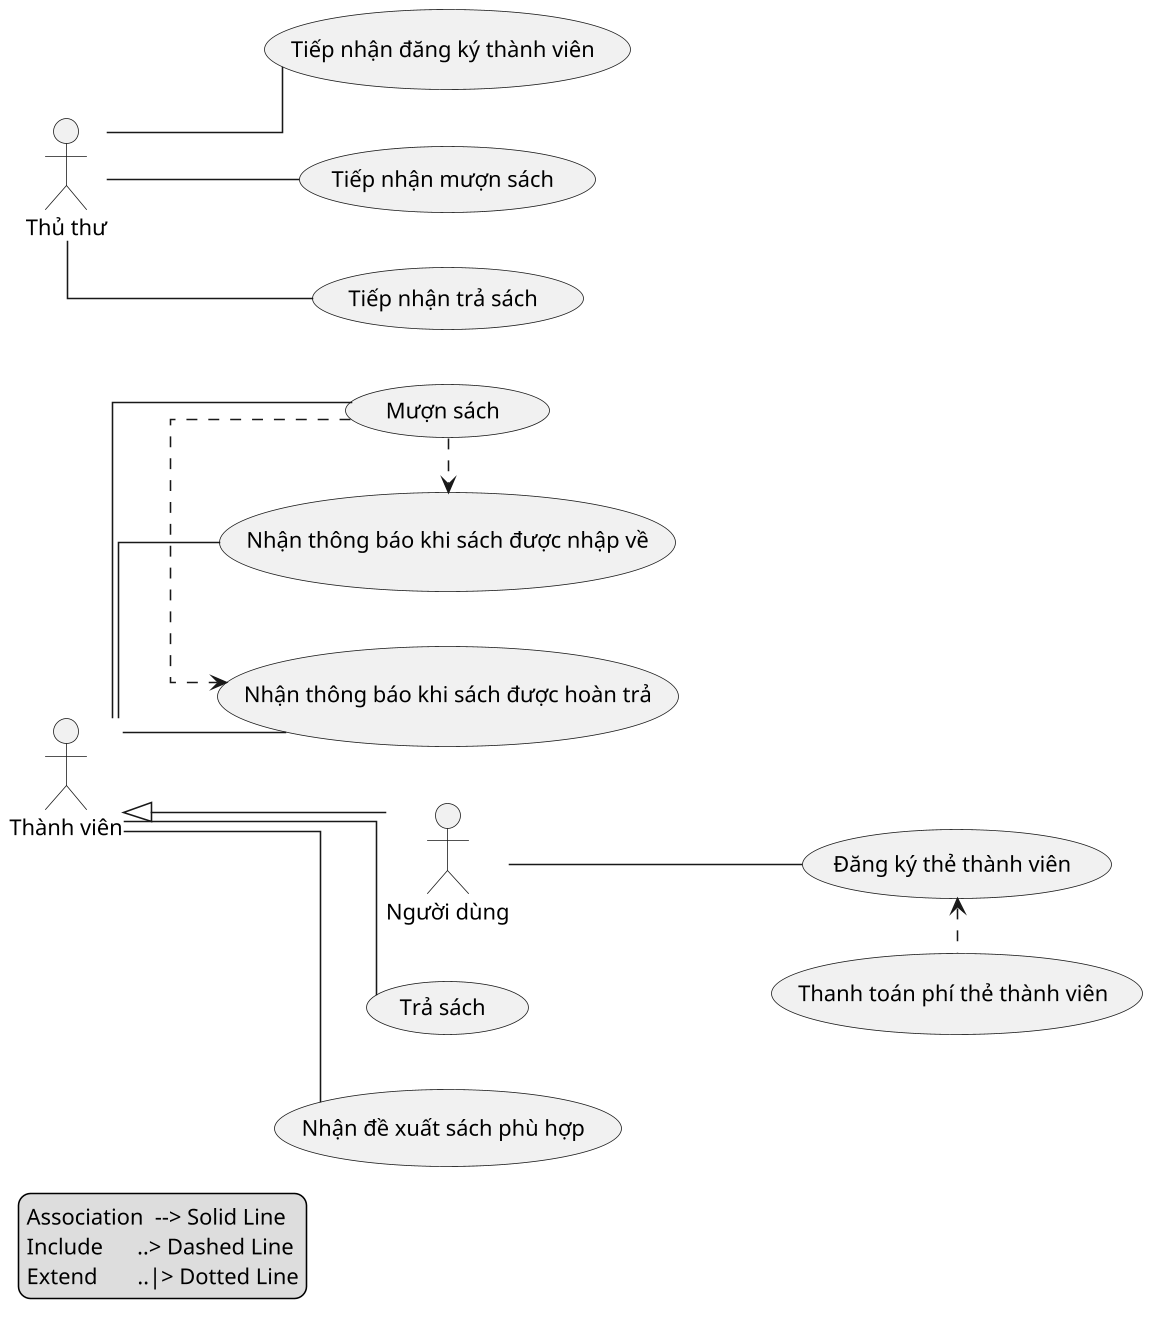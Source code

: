 @startuml
            left to right direction
            skinparam ActorPadding 30
            skinparam UseCasePadding 25
            skinparam Linetype ortho
            skinparam dpi 150
            legend left
            Association  --> Solid Line
            Include      ..> Dashed Line
            Extend       ..|> Dotted Line
            endlegend
            ' Define actors
            actor "Người dùng" as Người_dùng
actor "Thành viên" as Thành_viên
actor "Thủ thư" as Thủ_thư

' Define use cases
usecase "Đăng ký thẻ thành viên" as Đăng_ký_thẻ_thành_viên
usecase "Thanh toán phí thẻ thành viên" as Thanh_toán_phí_thẻ_thành_viên
usecase "Mượn sách" as Mượn_sách
usecase "Trả sách" as Trả_sách
usecase "Nhận thông báo khi sách được hoàn trả" as Nhận_thông_báo_khi_sách_được_hoàn_trả
usecase "Nhận thông báo khi sách được nhập về" as Nhận_thông_báo_khi_sách_được_nhập_về
usecase "Nhận đề xuất sách phù hợp" as Nhận_đề_xuất_sách_phù_hợp
usecase "Tiếp nhận đăng ký thành viên" as Tiếp_nhận_đăng_ký_thành_viên
usecase "Tiếp nhận mượn sách" as Tiếp_nhận_mượn_sách
usecase "Tiếp nhận trả sách" as Tiếp_nhận_trả_sách

' Define relationships
Thành_viên <|-- Người_dùng
Người_dùng -- Đăng_ký_thẻ_thành_viên
Thành_viên -- Mượn_sách
Thành_viên -- Trả_sách
Thành_viên -- Nhận_thông_báo_khi_sách_được_hoàn_trả
Thành_viên -- Nhận_thông_báo_khi_sách_được_nhập_về
Thành_viên -- Nhận_đề_xuất_sách_phù_hợp
Thủ_thư -- Tiếp_nhận_đăng_ký_thành_viên
Thủ_thư -- Tiếp_nhận_mượn_sách
Thủ_thư -- Tiếp_nhận_trả_sách
Đăng_ký_thẻ_thành_viên <. Thanh_toán_phí_thẻ_thành_viên
Mượn_sách .> Nhận_thông_báo_khi_sách_được_hoàn_trả
Mượn_sách .> Nhận_thông_báo_khi_sách_được_nhập_về

@enduml